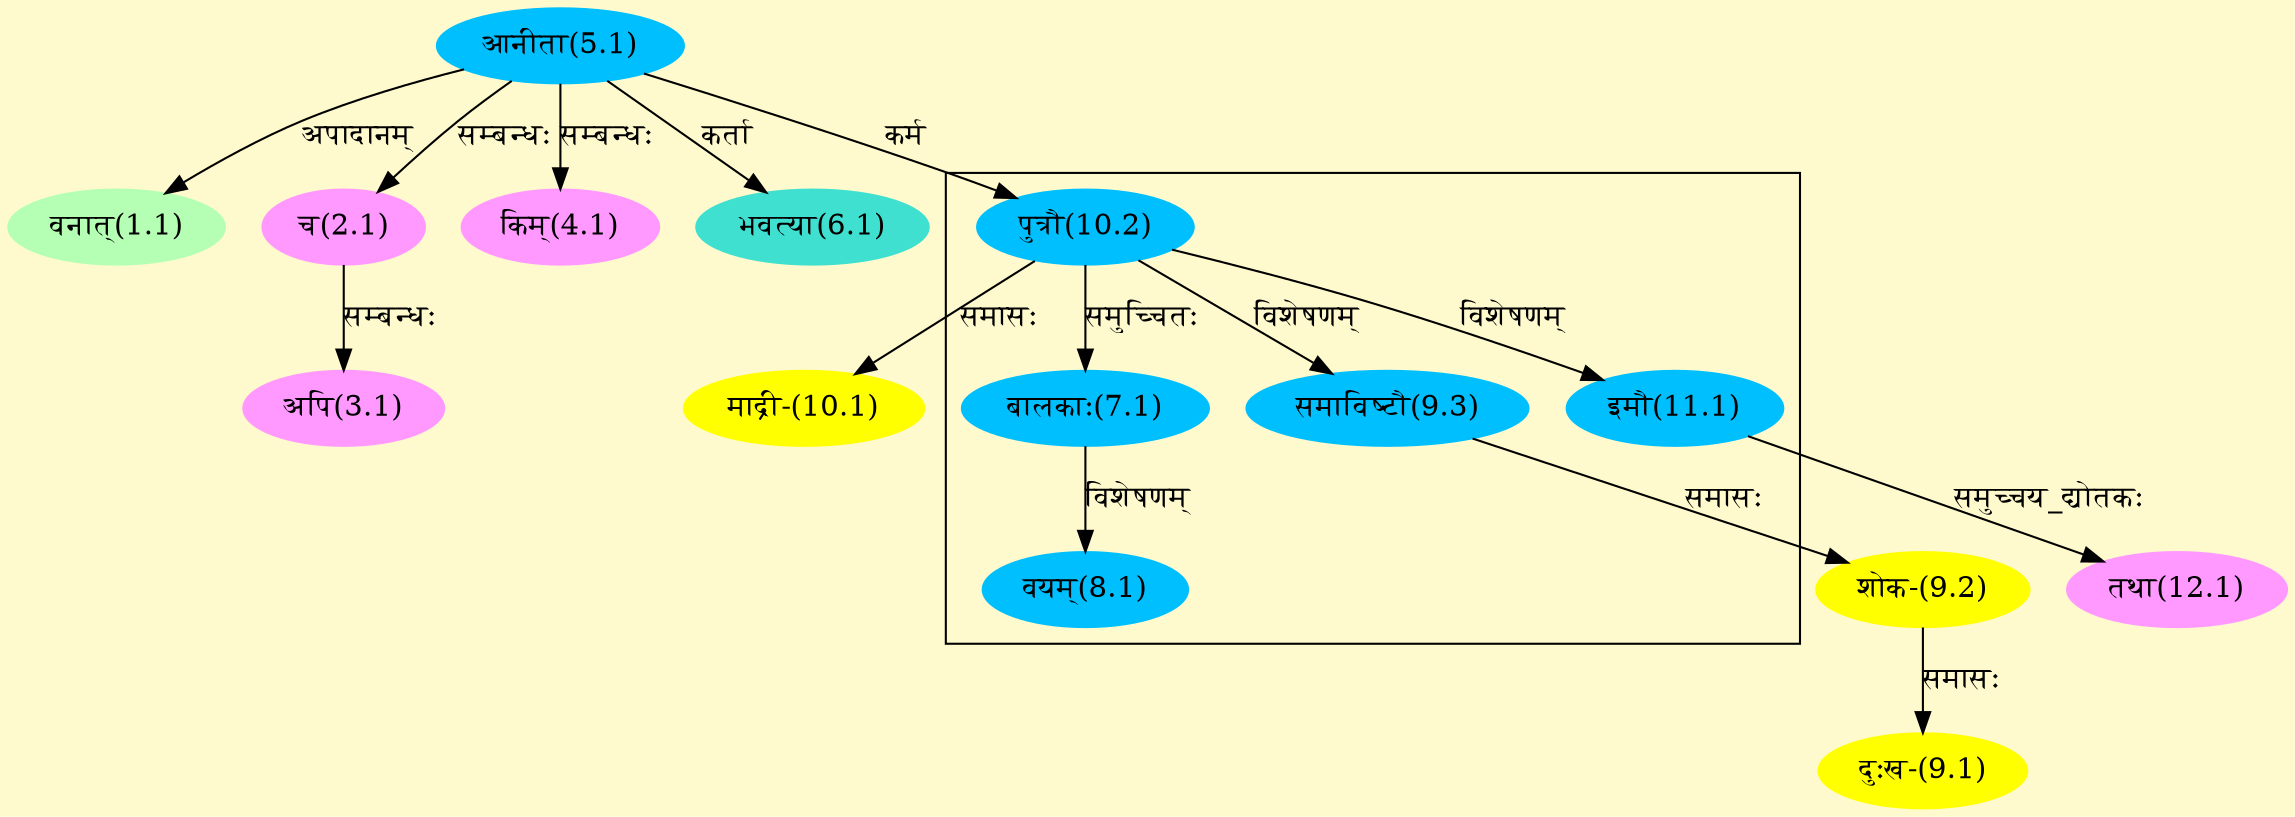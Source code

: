 digraph G{
rankdir=BT;
 compound=true;
 bgcolor="lemonchiffon1";

subgraph cluster_1{
Node7_1 [style=filled, color="#00BFFF" label = "बालकाः(7.1)"]
Node10_2 [style=filled, color="#00BFFF" label = "पुत्रौ(10.2)"]
Node8_1 [style=filled, color="#00BFFF" label = "वयम्(8.1)"]
Node9_3 [style=filled, color="#00BFFF" label = "समाविष्टौ(9.3)"]
Node11_1 [style=filled, color="#00BFFF" label = "इमौ(11.1)"]

}
Node1_1 [style=filled, color="#B4FFB4" label = "वनात्(1.1)"]
Node5_1 [style=filled, color="#00BFFF" label = "आनीता(5.1)"]
Node2_1 [style=filled, color="#FF99FF" label = "च(2.1)"]
Node3_1 [style=filled, color="#FF99FF" label = "अपि(3.1)"]
Node4_1 [style=filled, color="#FF99FF" label = "किम्(4.1)"]
Node6_1 [style=filled, color="#40E0D0" label = "भवत्या(6.1)"]
Node9_1 [style=filled, color="#FFFF00" label = "दुःख-(9.1)"]
Node9_2 [style=filled, color="#FFFF00" label = "शोक-(9.2)"]
Node9_3 [style=filled, color="#00BFFF" label = "समाविष्टौ(9.3)"]
Node10_1 [style=filled, color="#FFFF00" label = "माद्री-(10.1)"]
Node10_2 [style=filled, color="#00BFFF" label = "पुत्रौ(10.2)"]
Node12_1 [style=filled, color="#FF99FF" label = "तथा(12.1)"]
Node11_1 [style=filled, color="#00BFFF" label = "इमौ(11.1)"]
/* Start of Relations section */

Node1_1 -> Node5_1 [  label="अपादानम्"  dir="back" ]
Node2_1 -> Node5_1 [  label="सम्बन्धः"  dir="back" ]
Node3_1 -> Node2_1 [  label="सम्बन्धः"  dir="back" ]
Node4_1 -> Node5_1 [  label="सम्बन्धः"  dir="back" ]
Node6_1 -> Node5_1 [  label="कर्ता"  dir="back" ]
Node7_1 -> Node10_2 [  label="समुच्चितः"  dir="back" ]
Node8_1 -> Node7_1 [  label="विशेषणम्"  dir="back" ]
Node9_1 -> Node9_2 [  label="समासः"  dir="back" ]
Node9_2 -> Node9_3 [  label="समासः"  dir="back" ]
Node9_3 -> Node10_2 [  label="विशेषणम्"  dir="back" ]
Node10_1 -> Node10_2 [  label="समासः"  dir="back" ]
Node10_2 -> Node5_1 [  label="कर्म"  dir="back" ]
Node11_1 -> Node10_2 [  label="विशेषणम्"  dir="back" ]
Node12_1 -> Node11_1 [  label="समुच्चय_द्योतकः"  dir="back" ]
}
